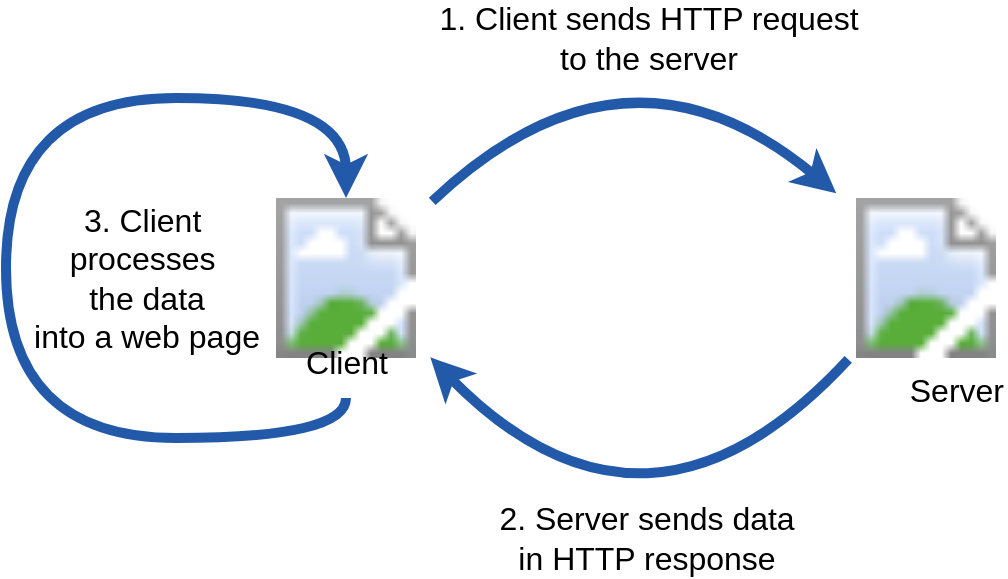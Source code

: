 <mxGraphModel dx="907" dy="769" grid="1" gridSize="10" guides="1" tooltips="1" connect="1" arrows="1" fold="1" page="1" pageScale="1" pageWidth="850" pageHeight="1100" background="#ffffff"><root><mxCell id="0"/><mxCell id="1" parent="0"/><mxCell id="10" style="html=1;exitX=0.014;exitY=1.009;entryX=1.027;entryY=0.996;jettySize=auto;orthogonalLoop=1;strokeWidth=5;fontSize=16;curved=1;exitPerimeter=0;entryPerimeter=0;strokeColor=#2259A9;" parent="1" source="2" target="3" edge="1"><mxGeometry relative="1" as="geometry"><Array as="points"><mxPoint x="400" y="440"/></Array></mxGeometry></mxCell><mxCell id="19" value="2. Server sends data&lt;div&gt;in HTTP response&lt;/div&gt;" style="text;html=1;resizable=0;points=[];align=center;verticalAlign=middle;labelBackgroundColor=#ffffff;fontSize=16;" parent="10" vertex="1" connectable="0"><mxGeometry x="-0.212" y="-45" relative="1" as="geometry"><mxPoint x="13" y="32" as="offset"/></mxGeometry></mxCell><mxCell id="2" value="Server" style="image;html=1;labelBackgroundColor=#ffffff;image=https://raw.githubusercontent.com/jgraph/mxgraph/master/javascript/examples/grapheditor/www/stencils//clipart/Server_Tower_128x128.png;fontSize=16;align=right;" parent="1" vertex="1"><mxGeometry x="500" y="250" width="80" height="80" as="geometry"/></mxCell><mxCell id="20" style="edgeStyle=orthogonalEdgeStyle;curved=1;html=1;jettySize=auto;orthogonalLoop=1;strokeWidth=5;fontSize=16;strokeColor=#2259A9;entryX=0.5;entryY=0;" parent="1" edge="1" target="3"><mxGeometry relative="1" as="geometry"><mxPoint x="250" y="240" as="targetPoint"/><mxPoint x="250" y="350" as="sourcePoint"/><Array as="points"><mxPoint x="250" y="370"/><mxPoint x="80" y="370"/><mxPoint x="80" y="200"/><mxPoint x="250" y="200"/></Array></mxGeometry></mxCell><mxCell id="29" value="3. Client&amp;nbsp;&lt;div&gt;processes&amp;nbsp;&lt;div&gt;the data&lt;div&gt;into a web page&lt;/div&gt;&lt;/div&gt;&lt;/div&gt;" style="text;html=1;resizable=0;points=[];align=center;verticalAlign=middle;labelBackgroundColor=none;fontSize=16;" parent="20" vertex="1" connectable="0"><mxGeometry x="-0.009" y="-2" relative="1" as="geometry"><mxPoint x="68" y="17" as="offset"/></mxGeometry></mxCell><mxCell id="3" value="&lt;div style=&quot;text-align: right&quot;&gt;&lt;br&gt;&lt;/div&gt;" style="image;html=1;labelBackgroundColor=#ffffff;image=https://raw.githubusercontent.com/jgraph/mxgraph/master/javascript/examples/grapheditor/www/stencils//clipart/Laptop_128x128.png;fontSize=18;align=left;" parent="1" vertex="1"><mxGeometry x="210" y="250" width="80" height="80" as="geometry"/></mxCell><mxCell id="4" value="" style="curved=1;endArrow=classic;html=1;exitX=1.039;exitY=0.021;entryX=-0.061;entryY=-0.029;entryPerimeter=0;strokeWidth=5;exitPerimeter=0;fontColor=#0066CC;strokeColor=#2259A9;" parent="1" source="3" target="2" edge="1"><mxGeometry width="50" height="50" relative="1" as="geometry"><mxPoint x="210" y="410" as="sourcePoint"/><mxPoint x="280" y="350" as="targetPoint"/><Array as="points"><mxPoint x="390" y="160"/></Array></mxGeometry></mxCell><mxCell id="9" value="1. Client sends HTTP request&lt;div&gt;to the server&lt;/div&gt;" style="text;html=1;resizable=0;points=[];align=center;verticalAlign=middle;labelBackgroundColor=#ffffff;fontSize=16;" parent="4" vertex="1" connectable="0"><mxGeometry x="0.129" y="-35" relative="1" as="geometry"><mxPoint x="18" y="-29" as="offset"/></mxGeometry></mxCell><mxCell id="28" value="Client" style="text;html=1;resizable=0;points=[];autosize=1;align=center;verticalAlign=top;spacingTop=-4;fontSize=16;" parent="1" vertex="1"><mxGeometry x="220" y="320" width="60" height="20" as="geometry"/></mxCell></root></mxGraphModel>
